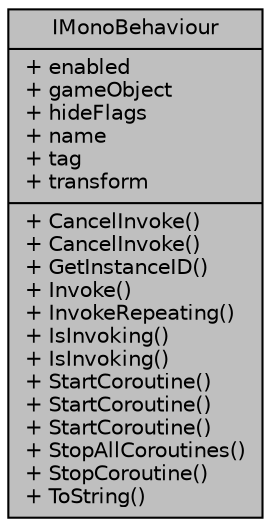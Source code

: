 digraph "IMonoBehaviour"
{
 // INTERACTIVE_SVG=YES
  bgcolor="transparent";
  edge [fontname="Helvetica",fontsize="10",labelfontname="Helvetica",labelfontsize="10"];
  node [fontname="Helvetica",fontsize="10",shape=record];
  Node1 [label="{IMonoBehaviour\n|+ enabled\l+ gameObject\l+ hideFlags\l+ name\l+ tag\l+ transform\l|+ CancelInvoke()\l+ CancelInvoke()\l+ GetInstanceID()\l+ Invoke()\l+ InvokeRepeating()\l+ IsInvoking()\l+ IsInvoking()\l+ StartCoroutine()\l+ StartCoroutine()\l+ StartCoroutine()\l+ StopAllCoroutines()\l+ StopCoroutine()\l+ ToString()\l}",height=0.2,width=0.4,color="black", fillcolor="grey75", style="filled" fontcolor="black"];
}
